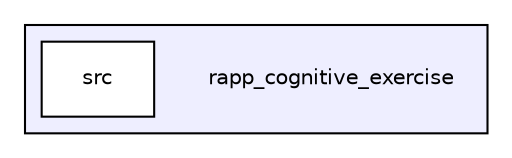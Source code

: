digraph "/home/travis/rapp_temp/rapp-platform/rapp_cognitive_exercise" {
  compound=true
  node [ fontsize="10", fontname="Helvetica"];
  edge [ labelfontsize="10", labelfontname="Helvetica"];
  subgraph clusterdir_599d3b2da531c1c5e41c86fbd6ffc296 {
    graph [ bgcolor="#eeeeff", pencolor="black", label="" URL="dir_599d3b2da531c1c5e41c86fbd6ffc296.html"];
    dir_599d3b2da531c1c5e41c86fbd6ffc296 [shape=plaintext label="rapp_cognitive_exercise"];
    dir_31481ca4e3e3eb0b6467ea2bb9b433b7 [shape=box label="src" color="black" fillcolor="white" style="filled" URL="dir_31481ca4e3e3eb0b6467ea2bb9b433b7.html"];
  }
}
